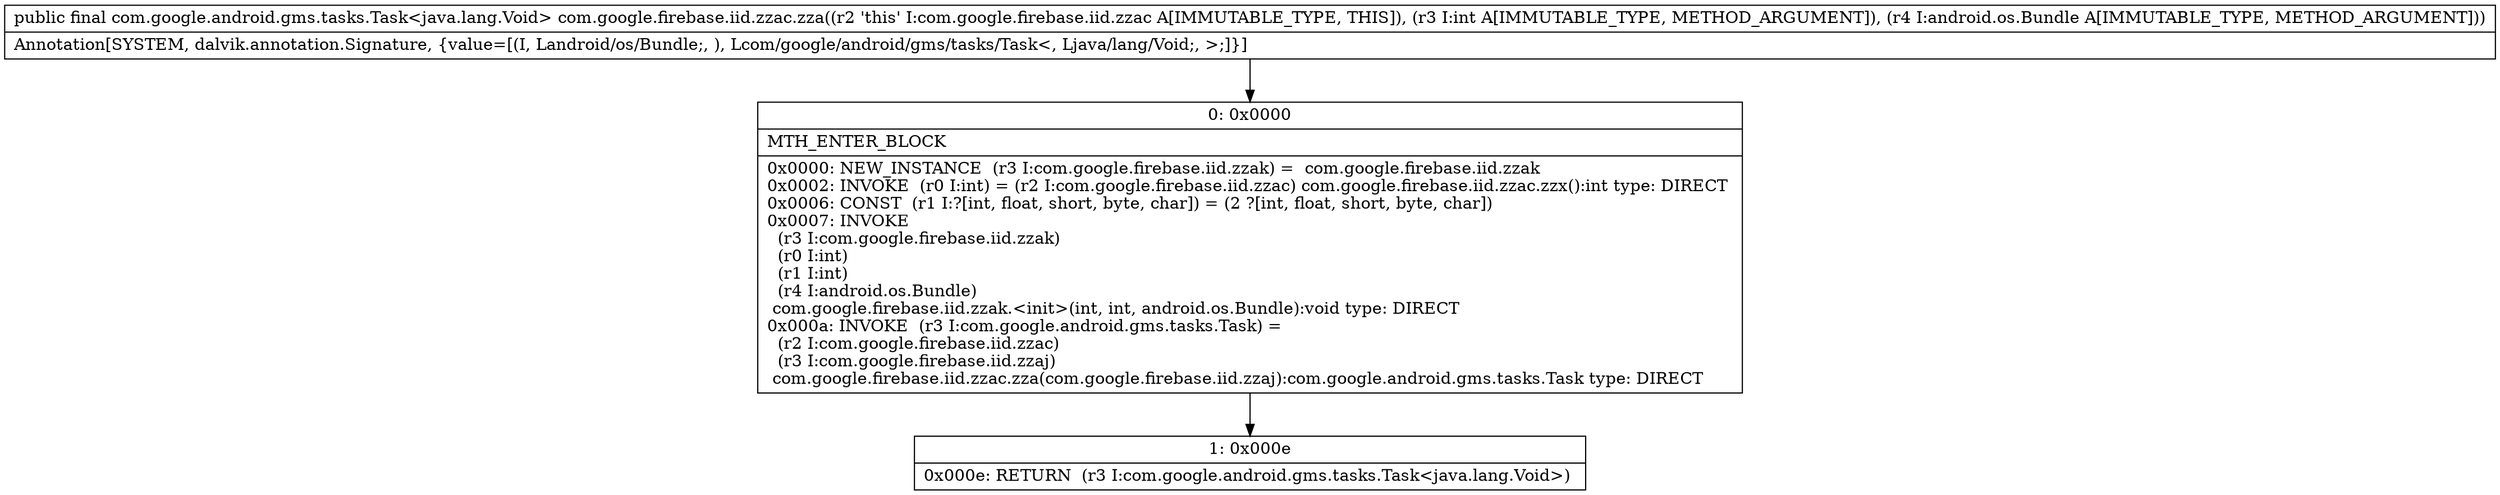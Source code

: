 digraph "CFG forcom.google.firebase.iid.zzac.zza(ILandroid\/os\/Bundle;)Lcom\/google\/android\/gms\/tasks\/Task;" {
Node_0 [shape=record,label="{0\:\ 0x0000|MTH_ENTER_BLOCK\l|0x0000: NEW_INSTANCE  (r3 I:com.google.firebase.iid.zzak) =  com.google.firebase.iid.zzak \l0x0002: INVOKE  (r0 I:int) = (r2 I:com.google.firebase.iid.zzac) com.google.firebase.iid.zzac.zzx():int type: DIRECT \l0x0006: CONST  (r1 I:?[int, float, short, byte, char]) = (2 ?[int, float, short, byte, char]) \l0x0007: INVOKE  \l  (r3 I:com.google.firebase.iid.zzak)\l  (r0 I:int)\l  (r1 I:int)\l  (r4 I:android.os.Bundle)\l com.google.firebase.iid.zzak.\<init\>(int, int, android.os.Bundle):void type: DIRECT \l0x000a: INVOKE  (r3 I:com.google.android.gms.tasks.Task) = \l  (r2 I:com.google.firebase.iid.zzac)\l  (r3 I:com.google.firebase.iid.zzaj)\l com.google.firebase.iid.zzac.zza(com.google.firebase.iid.zzaj):com.google.android.gms.tasks.Task type: DIRECT \l}"];
Node_1 [shape=record,label="{1\:\ 0x000e|0x000e: RETURN  (r3 I:com.google.android.gms.tasks.Task\<java.lang.Void\>) \l}"];
MethodNode[shape=record,label="{public final com.google.android.gms.tasks.Task\<java.lang.Void\> com.google.firebase.iid.zzac.zza((r2 'this' I:com.google.firebase.iid.zzac A[IMMUTABLE_TYPE, THIS]), (r3 I:int A[IMMUTABLE_TYPE, METHOD_ARGUMENT]), (r4 I:android.os.Bundle A[IMMUTABLE_TYPE, METHOD_ARGUMENT]))  | Annotation[SYSTEM, dalvik.annotation.Signature, \{value=[(I, Landroid\/os\/Bundle;, ), Lcom\/google\/android\/gms\/tasks\/Task\<, Ljava\/lang\/Void;, \>;]\}]\l}"];
MethodNode -> Node_0;
Node_0 -> Node_1;
}

